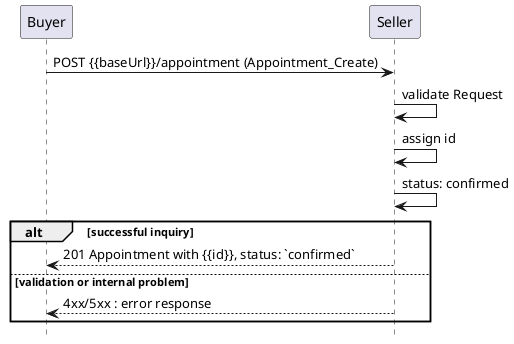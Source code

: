 @startuml

hide footbox

participant Buyer
participant Seller

Buyer -> Seller : POST {{baseUrl}}/appointment (Appointment_Create)

Seller -> Seller : validate Request
Seller -> Seller : assign id
Seller -> Seller : status: confirmed
alt successful inquiry
    Buyer <-- Seller : 201 Appointment with {{id}}, status: `confirmed`
else validation or internal problem
    Buyer <-- Seller: 4xx/5xx : error response
end
@enduml